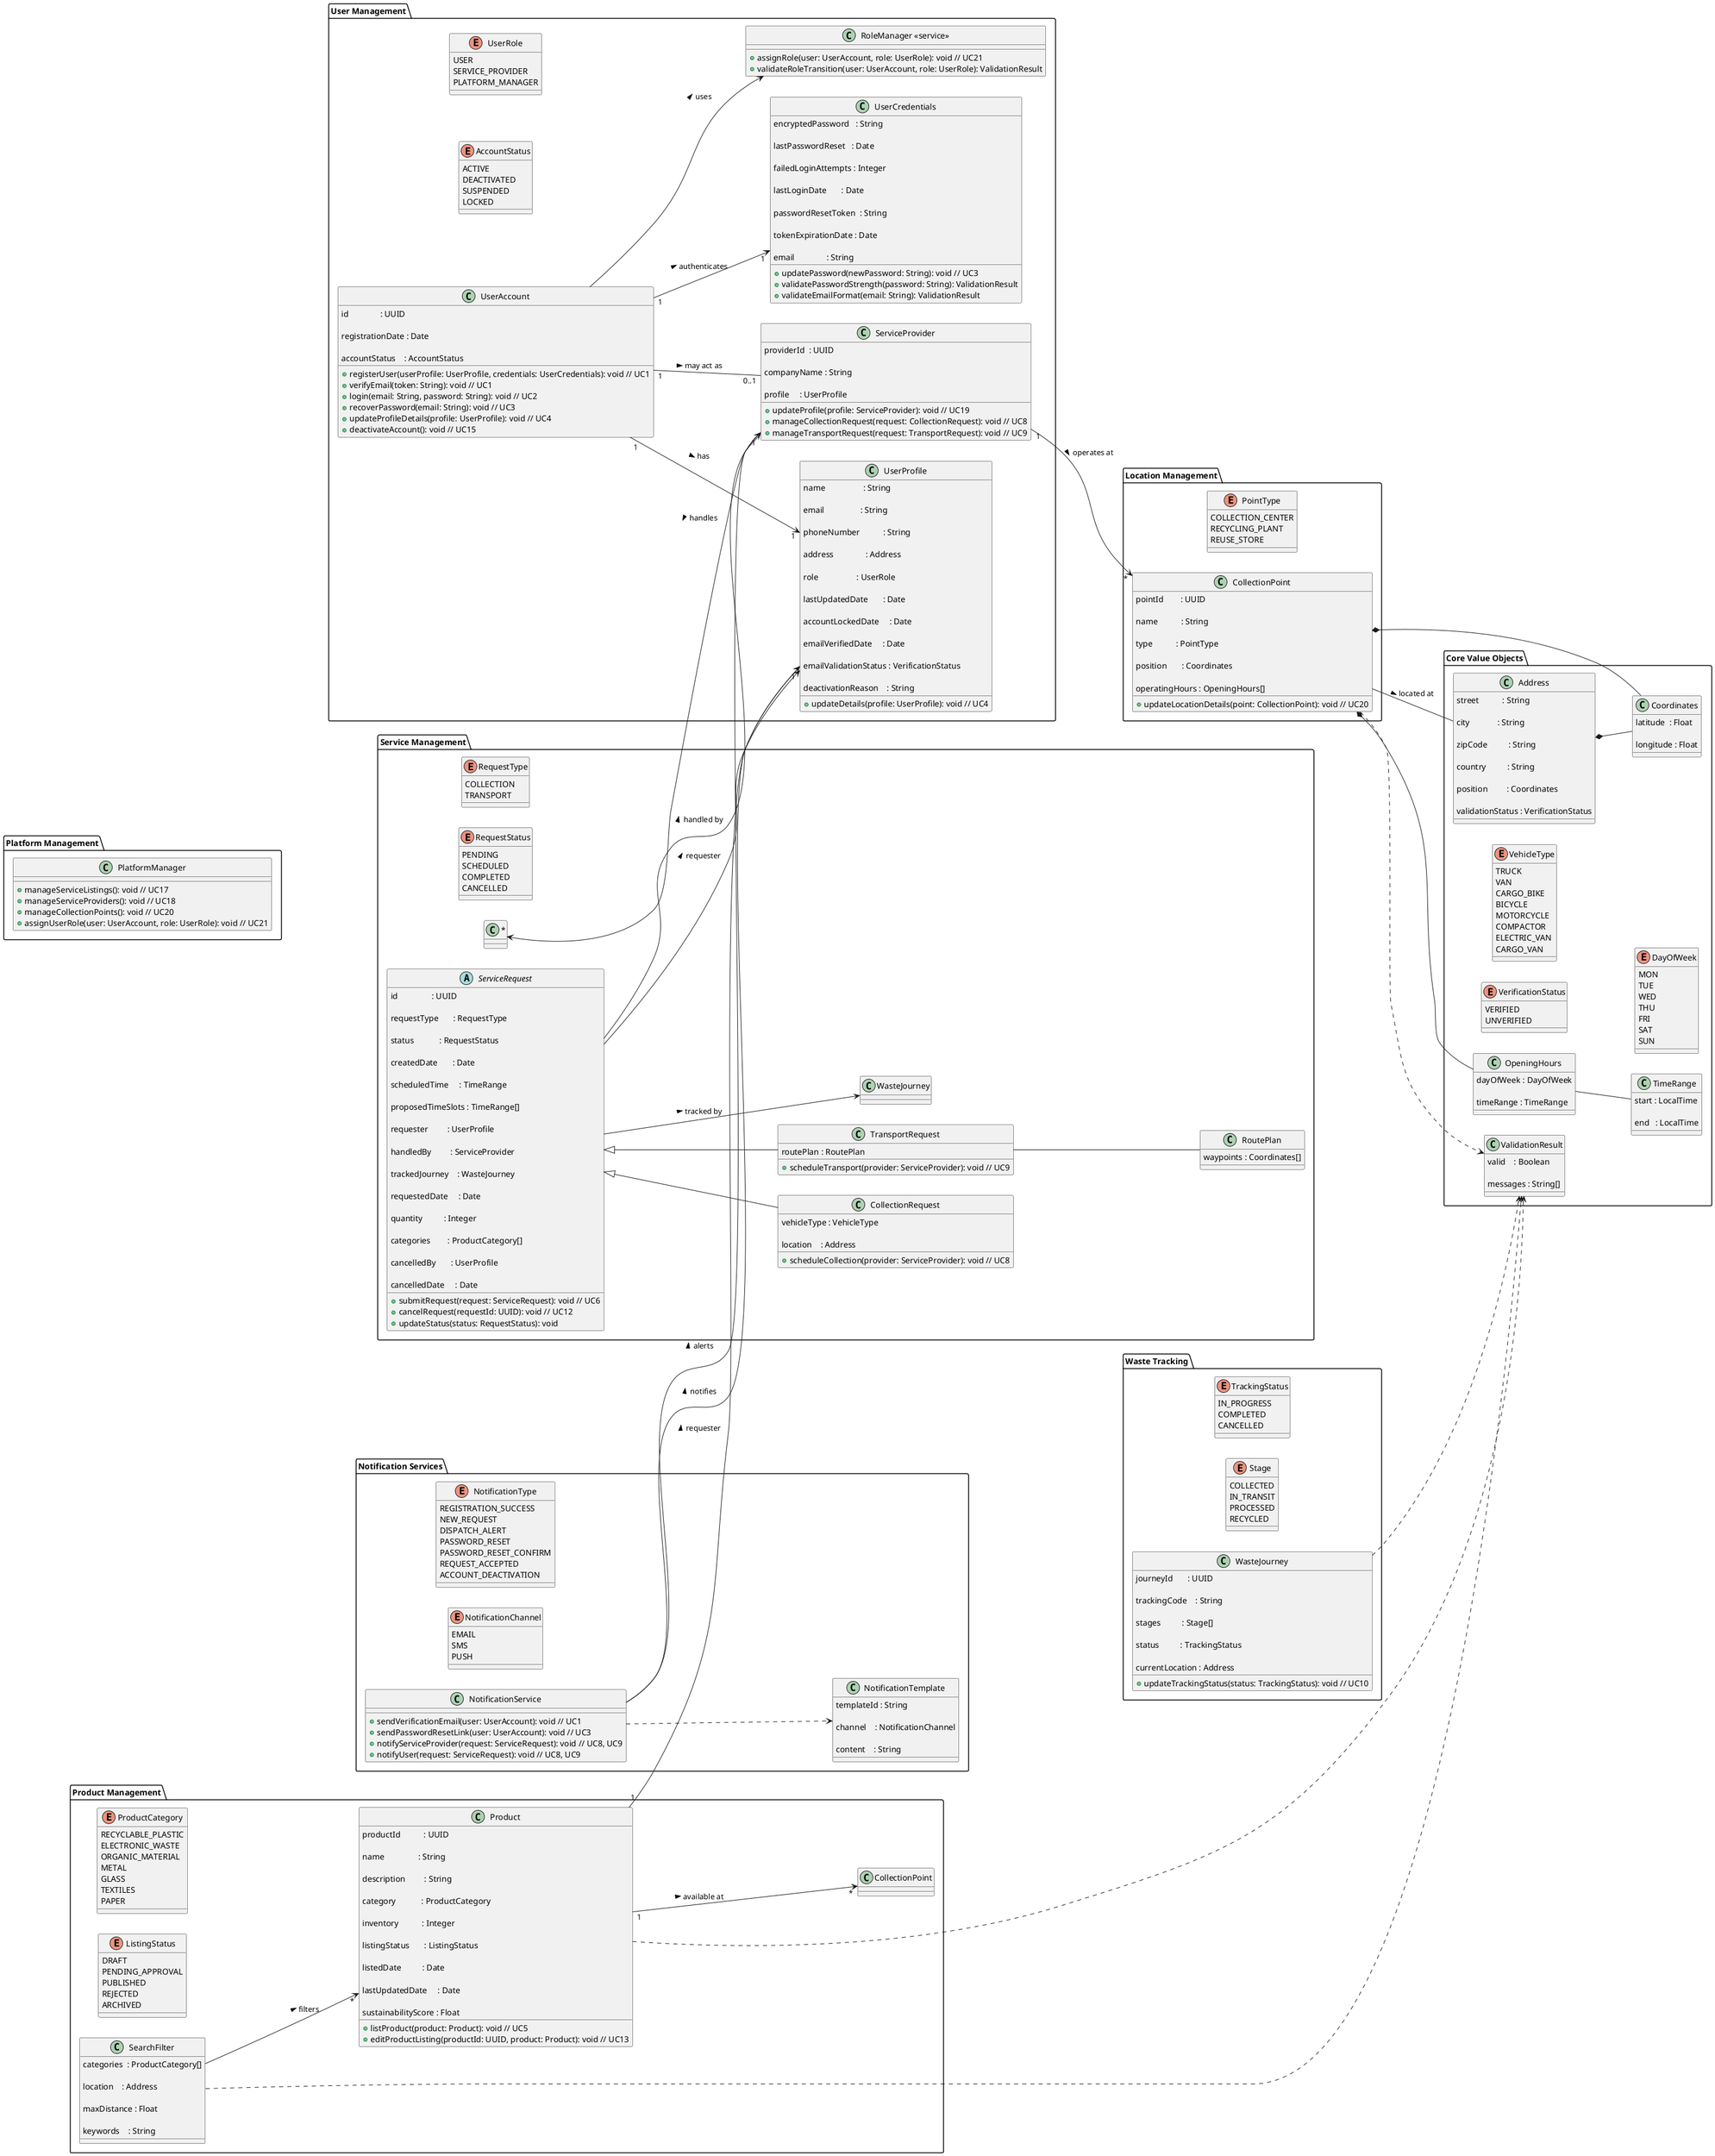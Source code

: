 @startuml
left to right direction
' ──────────────────────────────────────────────
'  CORE VALUE OBJECTS
' ──────────────────────────────────────────────
package "Core Value Objects" {
enum VerificationStatus {
VERIFIED
UNVERIFIED
}
enum VehicleType {
TRUCK
VAN
CARGO_BIKE
BICYCLE
MOTORCYCLE
COMPACTOR
ELECTRIC_VAN
CARGO_VAN
}
enum DayOfWeek {
MON
TUE
WED
THU
FRI
SAT
SUN
}
class ValidationResult {

valid    : Boolean

messages : String[]
}
class Coordinates {

latitude  : Float

longitude : Float
}
class Address {

street           : String

city             : String

zipCode          : String

country          : String

position         : Coordinates

validationStatus : VerificationStatus
}
class TimeRange {

start : LocalTime

end   : LocalTime
}
class OpeningHours {

dayOfWeek : DayOfWeek

timeRange : TimeRange
}
Address *-- Coordinates
OpeningHours -- TimeRange
}
' ──────────────────────────────────────────────
'  USER MANAGEMENT
' ──────────────────────────────────────────────
package "User Management" {
enum UserRole {
USER
SERVICE_PROVIDER
PLATFORM_MANAGER
}
enum AccountStatus {
ACTIVE
DEACTIVATED
SUSPENDED
LOCKED
}
class UserAccount {

id               : UUID

registrationDate : Date

accountStatus    : AccountStatus

+ registerUser(userProfile: UserProfile, credentials: UserCredentials): void // UC1
+ verifyEmail(token: String): void // UC1
+ login(email: String, password: String): void // UC2
+ recoverPassword(email: String): void // UC3
+ updateProfileDetails(profile: UserProfile): void // UC4
+ deactivateAccount(): void // UC15
}
class UserProfile {

name                  : String

email                 : String

phoneNumber           : String

address               : Address

role                  : UserRole

lastUpdatedDate       : Date

accountLockedDate     : Date

emailVerifiedDate     : Date

emailValidationStatus : VerificationStatus

deactivationReason    : String

+ updateDetails(profile: UserProfile): void // UC4
}
class UserCredentials {

encryptedPassword   : String

lastPasswordReset   : Date

failedLoginAttempts : Integer

lastLoginDate       : Date

passwordResetToken  : String

tokenExpirationDate : Date

email               : String

+ updatePassword(newPassword: String): void // UC3
+ validatePasswordStrength(password: String): ValidationResult
+ validateEmailFormat(email: String): ValidationResult
}
class ServiceProvider {

providerId  : UUID

companyName : String

profile     : UserProfile

+ updateProfile(profile: ServiceProvider): void // UC19
+ manageCollectionRequest(request: CollectionRequest): void // UC8
+ manageTransportRequest(request: TransportRequest): void // UC9
}
class "RoleManager <<service>>" as RoleManager {

+ assignRole(user: UserAccount, role: UserRole): void // UC21
+ validateRoleTransition(user: UserAccount, role: UserRole): ValidationResult
}
UserAccount "1" --> "1" UserProfile : has >
UserAccount "1" --> "1" UserCredentials : authenticates >
UserAccount --> RoleManager : uses >
UserAccount "1" -- "0..1" ServiceProvider : may act as >
}
' ──────────────────────────────────────────────
'  SERVICE MANAGEMENT
' ──────────────────────────────────────────────
package "Service Management" {
enum RequestType {
COLLECTION
TRANSPORT
}
enum RequestStatus {
PENDING
SCHEDULED
COMPLETED
CANCELLED
}
abstract class ServiceRequest {

id                : UUID

requestType       : RequestType

status            : RequestStatus

createdDate       : Date

scheduledTime     : TimeRange

proposedTimeSlots : TimeRange[]

requester         : UserProfile

handledBy         : ServiceProvider

trackedJourney    : WasteJourney

requestedDate     : Date

quantity          : Integer

categories        : ProductCategory[]

cancelledBy       : UserProfile

cancelledDate     : Date

+ submitRequest(request: ServiceRequest): void // UC6
+ cancelRequest(requestId: UUID): void // UC12
+ updateStatus(status: RequestStatus): void
}
class CollectionRequest extends ServiceRequest {

vehicleType : VehicleType

location    : Address

+ scheduleCollection(provider: ServiceProvider): void // UC8
}
class TransportRequest extends ServiceRequest {

routePlan : RoutePlan

+ scheduleTransport(provider: ServiceProvider): void // UC9
}

class RoutePlan {

waypoints : Coordinates[]
}
ServiceProvider "1" --> "*" : handles >

TransportRequest -- RoutePlan
ServiceRequest --> WasteJourney : tracked by >
ServiceRequest --> UserProfile : requester >
ServiceRequest --> ServiceProvider : handled by >
}
' ──────────────────────────────────────────────
'  PRODUCT MANAGEMENT
' ──────────────────────────────────────────────
package "Product Management" {
enum ProductCategory {
RECYCLABLE_PLASTIC
ELECTRONIC_WASTE
ORGANIC_MATERIAL
METAL
GLASS
TEXTILES
PAPER
}
enum ListingStatus {
DRAFT
PENDING_APPROVAL
PUBLISHED
REJECTED
ARCHIVED
}
class Product {

productId           : UUID

name                : String

description         : String

category            : ProductCategory

inventory           : Integer

listingStatus       : ListingStatus

listedDate          : Date

lastUpdatedDate     : Date

sustainabilityScore : Float

+ listProduct(product: Product): void // UC5
+ editProductListing(productId: UUID, product: Product): void // UC13
}
class SearchFilter {

categories  : ProductCategory[]

location    : Address

maxDistance : Float

keywords    : String
}
Product ..> ValidationResult
SearchFilter ..> ValidationResult
Product "1" --> "*" CollectionPoint : available at >
Product "1" --> "1" UserProfile      : requester >
SearchFilter --> "*" Product            : filters >
}
' ──────────────────────────────────────────────
'  LOCATION MANAGEMENT
' ──────────────────────────────────────────────
package "Location Management" {
enum PointType {
COLLECTION_CENTER
RECYCLING_PLANT
REUSE_STORE
}
class CollectionPoint {

pointId        : UUID

name           : String

type           : PointType

position       : Coordinates

operatingHours : OpeningHours[]

+ updateLocationDetails(point: CollectionPoint): void // UC20
}
CollectionPoint ..> ValidationResult
CollectionPoint *-- Coordinates
CollectionPoint *-- OpeningHours
CollectionPoint -- Address : located at >
ServiceProvider "1" --> "*" CollectionPoint : operates at >
}
' ──────────────────────────────────────────────
'  NOTIFICATION SERVICES
' ──────────────────────────────────────────────
package "Notification Services" {
enum NotificationType {
REGISTRATION_SUCCESS
NEW_REQUEST
DISPATCH_ALERT
PASSWORD_RESET
PASSWORD_RESET_CONFIRM
REQUEST_ACCEPTED
ACCOUNT_DEACTIVATION
}
enum NotificationChannel{
EMAIL
SMS
PUSH
}
class NotificationTemplate {

templateId : String

channel    : NotificationChannel

content    : String
}
class NotificationService {

+ sendVerificationEmail(user: UserAccount): void // UC1
+ sendPasswordResetLink(user: UserAccount): void // UC3
+ notifyServiceProvider(request: ServiceRequest): void // UC8, UC9
+ notifyUser(request: ServiceRequest): void // UC8, UC9
}
NotificationService ..> NotificationTemplate
NotificationService --> UserProfile     : notifies >
NotificationService --> ServiceProvider : alerts >
}
' ──────────────────────────────────────────────
'  WASTE TRACKING
' ──────────────────────────────────────────────
package "Waste Tracking" {
enum TrackingStatus {
IN_PROGRESS
COMPLETED
CANCELLED
}
enum Stage {
COLLECTED
IN_TRANSIT
PROCESSED
RECYCLED
}
class WasteJourney {

journeyId       : UUID

trackingCode    : String

stages          : Stage[]

status          : TrackingStatus

currentLocation : Address

+ updateTrackingStatus(status: TrackingStatus): void // UC10
}
WasteJourney ..> ValidationResult
}
' ──────────────────────────────────────────────
'  PLATFORM MANAGEMENT
' ──────────────────────────────────────────────
package "Platform Management" {
class PlatformManager {

+ manageServiceListings(): void // UC17
+ manageServiceProviders(): void // UC18
+ manageCollectionPoints(): void // UC20
+ assignUserRole(user: UserAccount, role: UserRole): void // UC21
}
}
@enduml